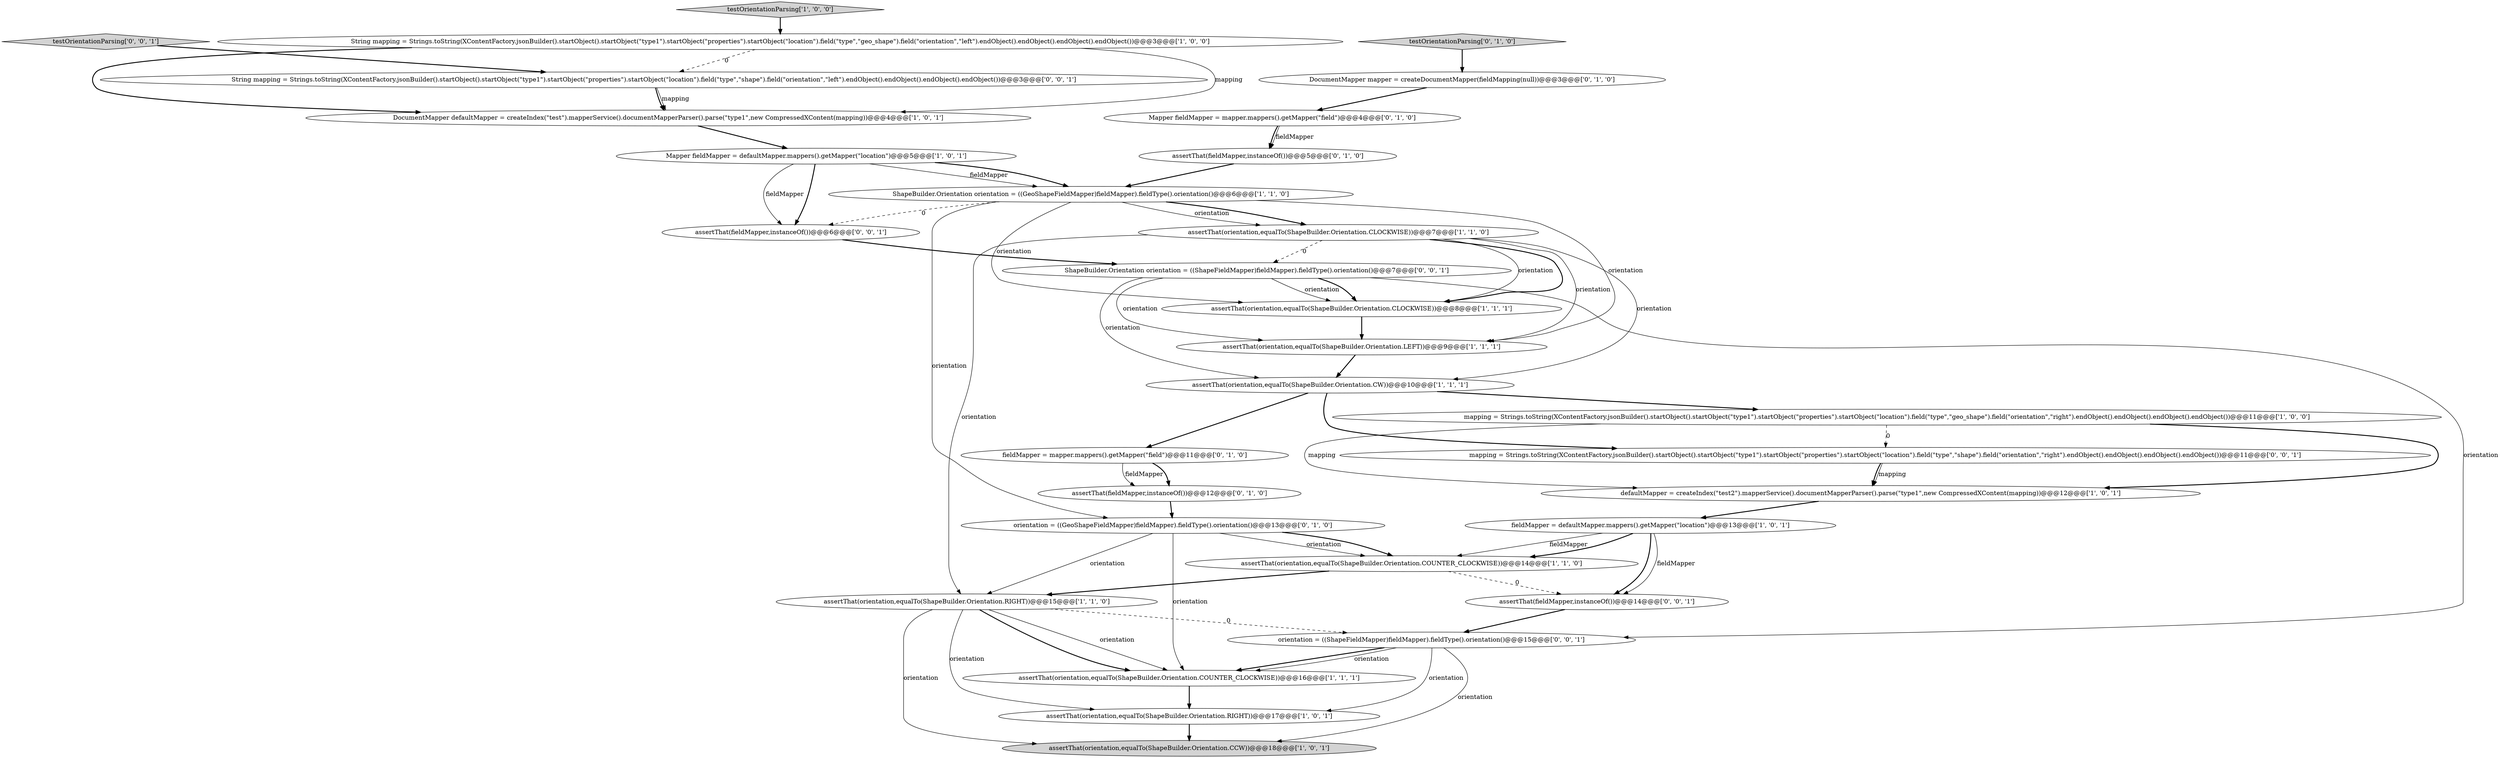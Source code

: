 digraph {
2 [style = filled, label = "Mapper fieldMapper = defaultMapper.mappers().getMapper(\"location\")@@@5@@@['1', '0', '1']", fillcolor = white, shape = ellipse image = "AAA0AAABBB1BBB"];
22 [style = filled, label = "testOrientationParsing['0', '1', '0']", fillcolor = lightgray, shape = diamond image = "AAA0AAABBB2BBB"];
16 [style = filled, label = "assertThat(orientation,equalTo(ShapeBuilder.Orientation.LEFT))@@@9@@@['1', '1', '1']", fillcolor = white, shape = ellipse image = "AAA0AAABBB1BBB"];
30 [style = filled, label = "ShapeBuilder.Orientation orientation = ((ShapeFieldMapper)fieldMapper).fieldType().orientation()@@@7@@@['0', '0', '1']", fillcolor = white, shape = ellipse image = "AAA0AAABBB3BBB"];
18 [style = filled, label = "DocumentMapper mapper = createDocumentMapper(fieldMapping(null))@@@3@@@['0', '1', '0']", fillcolor = white, shape = ellipse image = "AAA0AAABBB2BBB"];
21 [style = filled, label = "assertThat(fieldMapper,instanceOf())@@@12@@@['0', '1', '0']", fillcolor = white, shape = ellipse image = "AAA0AAABBB2BBB"];
20 [style = filled, label = "fieldMapper = mapper.mappers().getMapper(\"field\")@@@11@@@['0', '1', '0']", fillcolor = white, shape = ellipse image = "AAA0AAABBB2BBB"];
28 [style = filled, label = "assertThat(fieldMapper,instanceOf())@@@14@@@['0', '0', '1']", fillcolor = white, shape = ellipse image = "AAA0AAABBB3BBB"];
10 [style = filled, label = "assertThat(orientation,equalTo(ShapeBuilder.Orientation.RIGHT))@@@15@@@['1', '1', '0']", fillcolor = white, shape = ellipse image = "AAA0AAABBB1BBB"];
24 [style = filled, label = "String mapping = Strings.toString(XContentFactory.jsonBuilder().startObject().startObject(\"type1\").startObject(\"properties\").startObject(\"location\").field(\"type\",\"shape\").field(\"orientation\",\"left\").endObject().endObject().endObject().endObject())@@@3@@@['0', '0', '1']", fillcolor = white, shape = ellipse image = "AAA0AAABBB3BBB"];
1 [style = filled, label = "assertThat(orientation,equalTo(ShapeBuilder.Orientation.CW))@@@10@@@['1', '1', '1']", fillcolor = white, shape = ellipse image = "AAA0AAABBB1BBB"];
5 [style = filled, label = "DocumentMapper defaultMapper = createIndex(\"test\").mapperService().documentMapperParser().parse(\"type1\",new CompressedXContent(mapping))@@@4@@@['1', '0', '1']", fillcolor = white, shape = ellipse image = "AAA0AAABBB1BBB"];
11 [style = filled, label = "String mapping = Strings.toString(XContentFactory.jsonBuilder().startObject().startObject(\"type1\").startObject(\"properties\").startObject(\"location\").field(\"type\",\"geo_shape\").field(\"orientation\",\"left\").endObject().endObject().endObject().endObject())@@@3@@@['1', '0', '0']", fillcolor = white, shape = ellipse image = "AAA0AAABBB1BBB"];
12 [style = filled, label = "ShapeBuilder.Orientation orientation = ((GeoShapeFieldMapper)fieldMapper).fieldType().orientation()@@@6@@@['1', '1', '0']", fillcolor = white, shape = ellipse image = "AAA0AAABBB1BBB"];
4 [style = filled, label = "assertThat(orientation,equalTo(ShapeBuilder.Orientation.CCW))@@@18@@@['1', '0', '1']", fillcolor = lightgray, shape = ellipse image = "AAA0AAABBB1BBB"];
23 [style = filled, label = "orientation = ((GeoShapeFieldMapper)fieldMapper).fieldType().orientation()@@@13@@@['0', '1', '0']", fillcolor = white, shape = ellipse image = "AAA0AAABBB2BBB"];
15 [style = filled, label = "assertThat(orientation,equalTo(ShapeBuilder.Orientation.CLOCKWISE))@@@7@@@['1', '1', '0']", fillcolor = white, shape = ellipse image = "AAA0AAABBB1BBB"];
29 [style = filled, label = "mapping = Strings.toString(XContentFactory.jsonBuilder().startObject().startObject(\"type1\").startObject(\"properties\").startObject(\"location\").field(\"type\",\"shape\").field(\"orientation\",\"right\").endObject().endObject().endObject().endObject())@@@11@@@['0', '0', '1']", fillcolor = white, shape = ellipse image = "AAA0AAABBB3BBB"];
17 [style = filled, label = "Mapper fieldMapper = mapper.mappers().getMapper(\"field\")@@@4@@@['0', '1', '0']", fillcolor = white, shape = ellipse image = "AAA0AAABBB2BBB"];
7 [style = filled, label = "fieldMapper = defaultMapper.mappers().getMapper(\"location\")@@@13@@@['1', '0', '1']", fillcolor = white, shape = ellipse image = "AAA0AAABBB1BBB"];
13 [style = filled, label = "defaultMapper = createIndex(\"test2\").mapperService().documentMapperParser().parse(\"type1\",new CompressedXContent(mapping))@@@12@@@['1', '0', '1']", fillcolor = white, shape = ellipse image = "AAA0AAABBB1BBB"];
27 [style = filled, label = "testOrientationParsing['0', '0', '1']", fillcolor = lightgray, shape = diamond image = "AAA0AAABBB3BBB"];
8 [style = filled, label = "testOrientationParsing['1', '0', '0']", fillcolor = lightgray, shape = diamond image = "AAA0AAABBB1BBB"];
6 [style = filled, label = "mapping = Strings.toString(XContentFactory.jsonBuilder().startObject().startObject(\"type1\").startObject(\"properties\").startObject(\"location\").field(\"type\",\"geo_shape\").field(\"orientation\",\"right\").endObject().endObject().endObject().endObject())@@@11@@@['1', '0', '0']", fillcolor = white, shape = ellipse image = "AAA0AAABBB1BBB"];
26 [style = filled, label = "orientation = ((ShapeFieldMapper)fieldMapper).fieldType().orientation()@@@15@@@['0', '0', '1']", fillcolor = white, shape = ellipse image = "AAA0AAABBB3BBB"];
25 [style = filled, label = "assertThat(fieldMapper,instanceOf())@@@6@@@['0', '0', '1']", fillcolor = white, shape = ellipse image = "AAA0AAABBB3BBB"];
9 [style = filled, label = "assertThat(orientation,equalTo(ShapeBuilder.Orientation.COUNTER_CLOCKWISE))@@@16@@@['1', '1', '1']", fillcolor = white, shape = ellipse image = "AAA0AAABBB1BBB"];
3 [style = filled, label = "assertThat(orientation,equalTo(ShapeBuilder.Orientation.CLOCKWISE))@@@8@@@['1', '1', '1']", fillcolor = white, shape = ellipse image = "AAA0AAABBB1BBB"];
19 [style = filled, label = "assertThat(fieldMapper,instanceOf())@@@5@@@['0', '1', '0']", fillcolor = white, shape = ellipse image = "AAA0AAABBB2BBB"];
14 [style = filled, label = "assertThat(orientation,equalTo(ShapeBuilder.Orientation.COUNTER_CLOCKWISE))@@@14@@@['1', '1', '0']", fillcolor = white, shape = ellipse image = "AAA0AAABBB1BBB"];
0 [style = filled, label = "assertThat(orientation,equalTo(ShapeBuilder.Orientation.RIGHT))@@@17@@@['1', '0', '1']", fillcolor = white, shape = ellipse image = "AAA0AAABBB1BBB"];
5->2 [style = bold, label=""];
7->28 [style = bold, label=""];
15->10 [style = solid, label="orientation"];
12->25 [style = dashed, label="0"];
12->16 [style = solid, label="orientation"];
29->13 [style = bold, label=""];
15->16 [style = solid, label="orientation"];
13->7 [style = bold, label=""];
0->4 [style = bold, label=""];
12->15 [style = solid, label="orientation"];
15->1 [style = solid, label="orientation"];
15->3 [style = solid, label="orientation"];
30->3 [style = solid, label="orientation"];
23->10 [style = solid, label="orientation"];
30->26 [style = solid, label="orientation"];
10->9 [style = bold, label=""];
20->21 [style = solid, label="fieldMapper"];
10->0 [style = solid, label="orientation"];
12->15 [style = bold, label=""];
17->19 [style = bold, label=""];
30->16 [style = solid, label="orientation"];
28->26 [style = bold, label=""];
1->29 [style = bold, label=""];
7->14 [style = solid, label="fieldMapper"];
6->13 [style = bold, label=""];
9->0 [style = bold, label=""];
23->9 [style = solid, label="orientation"];
15->30 [style = dashed, label="0"];
26->9 [style = bold, label=""];
1->6 [style = bold, label=""];
2->25 [style = bold, label=""];
11->24 [style = dashed, label="0"];
2->12 [style = solid, label="fieldMapper"];
12->3 [style = solid, label="orientation"];
7->14 [style = bold, label=""];
23->14 [style = solid, label="orientation"];
20->21 [style = bold, label=""];
8->11 [style = bold, label=""];
6->13 [style = solid, label="mapping"];
27->24 [style = bold, label=""];
6->29 [style = dashed, label="0"];
26->9 [style = solid, label="orientation"];
26->0 [style = solid, label="orientation"];
16->1 [style = bold, label=""];
30->3 [style = bold, label=""];
2->25 [style = solid, label="fieldMapper"];
29->13 [style = solid, label="mapping"];
22->18 [style = bold, label=""];
15->3 [style = bold, label=""];
23->14 [style = bold, label=""];
10->26 [style = dashed, label="0"];
18->17 [style = bold, label=""];
24->5 [style = solid, label="mapping"];
11->5 [style = solid, label="mapping"];
14->28 [style = dashed, label="0"];
26->4 [style = solid, label="orientation"];
3->16 [style = bold, label=""];
10->9 [style = solid, label="orientation"];
1->20 [style = bold, label=""];
17->19 [style = solid, label="fieldMapper"];
14->10 [style = bold, label=""];
21->23 [style = bold, label=""];
30->1 [style = solid, label="orientation"];
7->28 [style = solid, label="fieldMapper"];
19->12 [style = bold, label=""];
24->5 [style = bold, label=""];
25->30 [style = bold, label=""];
10->4 [style = solid, label="orientation"];
2->12 [style = bold, label=""];
11->5 [style = bold, label=""];
12->23 [style = solid, label="orientation"];
}
